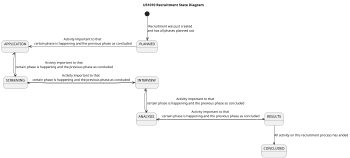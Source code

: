     @startuml US1010_Recruitment_State_Diagram
'https://plantuml.com/state-diagram

title US1010 Recruitment State Diagram

scale 350 width

state PLANNED {
}

state APPLICATION {
}

state SCREENING {
}

state INTERVIEW {
}

state ANALYSIS {
}

state RESULTS {
}

state CONCLUDED {
}

[*] --> PLANNED : Recruitment was just created \nand has all phases planned out
PLANNED -left-> APPLICATION : Activity important to that \ncertain phase is happening and the previous phase as concluded
APPLICATION --> SCREENING : Activity important to that \ncertain phase is happening and the previous phase as concluded
APPLICATION <-- SCREENING
SCREENING -right-> INTERVIEW : Activity important to that \ncertain phase is happening and the previous phase as concluded
SCREENING <-- INTERVIEW
INTERVIEW --> ANALYSIS : Activity important to that \ncertain phase is happening and the previous phase as concluded
INTERVIEW <-- ANALYSIS
ANALYSIS -left-> RESULTS : Activity important to that \ncertain phase is happening and the previous phase as concluded
ANALYSIS <-left- RESULTS
RESULTS --> CONCLUDED : All activity on this recruitment process has ended


@enduml